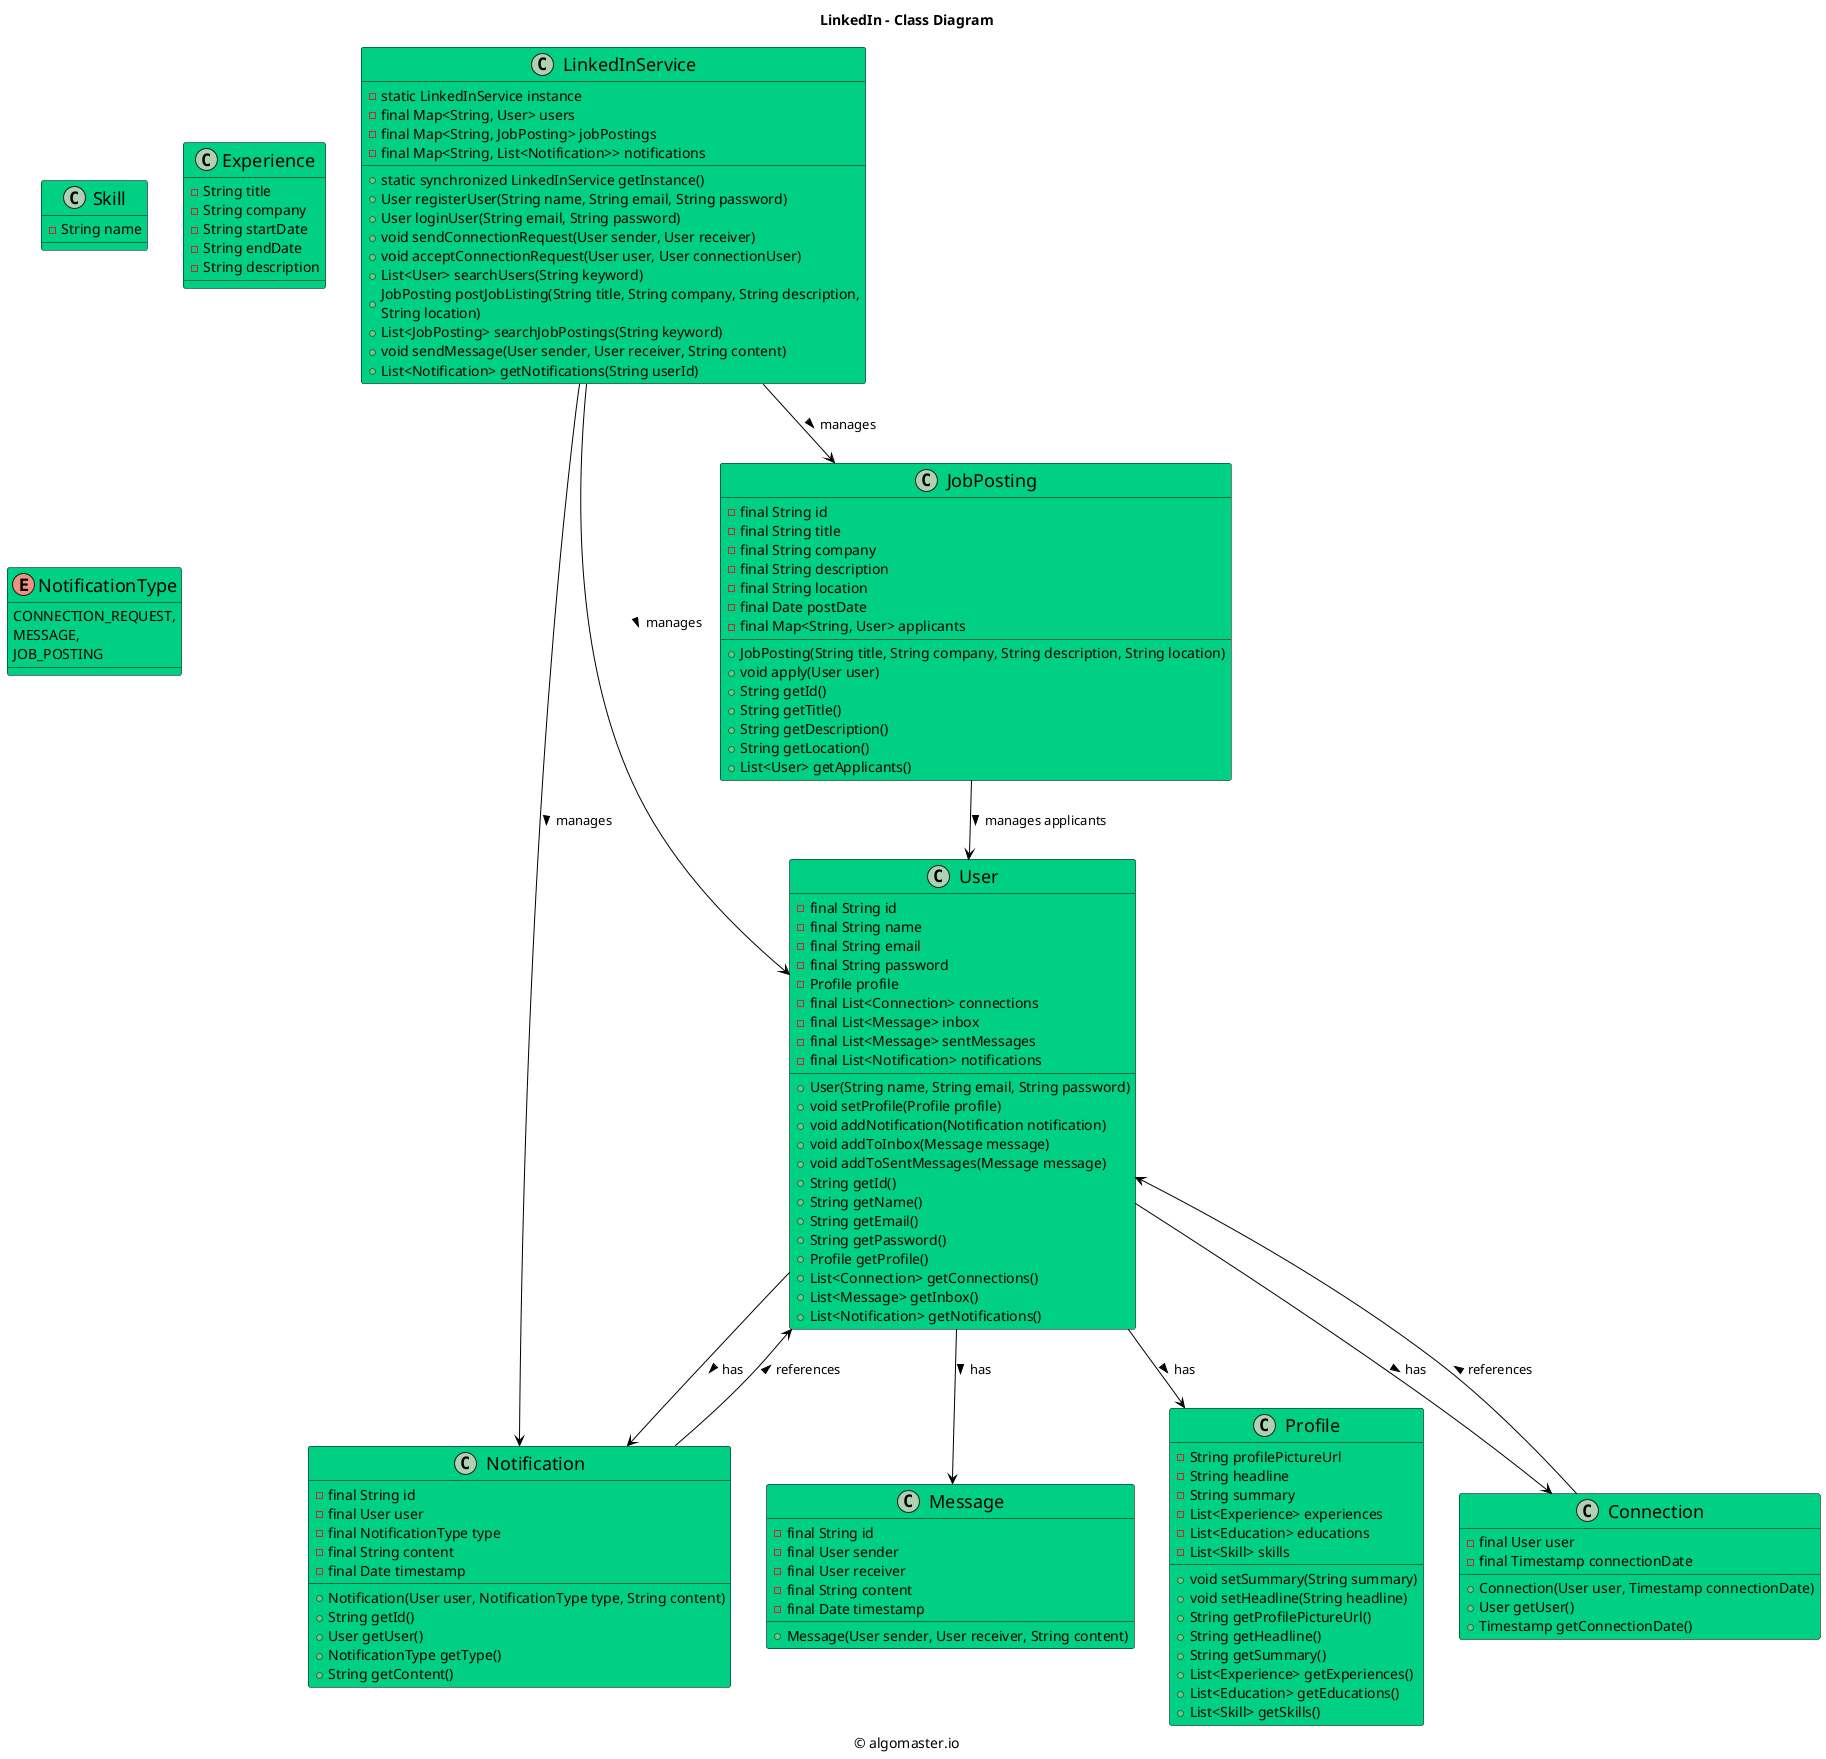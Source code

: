 \```plantuml
@startuml

title LinkedIn - Class Diagram

caption © algomaster.io

skinparam backgroundColor white
skinparam wrapWidth 500

skinparam class {
  BackgroundColor #00D084
  BorderColor black
  ArrowColor black
  FontSize 18
}

class Message {
    - final String id
    - final User sender
    - final User receiver
    - final String content
    - final Date timestamp
    + Message(User sender, User receiver, String content)
}

class Skill {
    - String name
}

class Profile {
    - String profilePictureUrl
    - String headline
    - String summary
    - List<Experience> experiences
    - List<Education> educations
    - List<Skill> skills
    + void setSummary(String summary)
    + void setHeadline(String headline)
    + String getProfilePictureUrl()
    + String getHeadline()
    + String getSummary()
    + List<Experience> getExperiences()
    + List<Education> getEducations()
    + List<Skill> getSkills()
}

class Notification {
    - final String id
    - final User user
    - final NotificationType type
    - final String content
    - final Date timestamp
    + Notification(User user, NotificationType type, String content)
    + String getId()
    + User getUser()
    + NotificationType getType()
    + String getContent()
}

class LinkedInService {
    - static LinkedInService instance
    - final Map<String, User> users
    - final Map<String, JobPosting> jobPostings
    - final Map<String, List<Notification>> notifications
    + static synchronized LinkedInService getInstance()
    + User registerUser(String name, String email, String password)
    + User loginUser(String email, String password)
    + void sendConnectionRequest(User sender, User receiver)
    + void acceptConnectionRequest(User user, User connectionUser)
    + List<User> searchUsers(String keyword)
    + JobPosting postJobListing(String title, String company, String description, String location)
    + List<JobPosting> searchJobPostings(String keyword)
    + void sendMessage(User sender, User receiver, String content)
    + List<Notification> getNotifications(String userId)
}

class User {
    - final String id
    - final String name
    - final String email
    - final String password
    - Profile profile
    - final List<Connection> connections
    - final List<Message> inbox
    - final List<Message> sentMessages
    - final List<Notification> notifications
    + User(String name, String email, String password)
    + void setProfile(Profile profile)
    + void addNotification(Notification notification)
    + void addToInbox(Message message)
    + void addToSentMessages(Message message)
    + String getId()
    + String getName()
    + String getEmail()
    + String getPassword()
    + Profile getProfile()
    + List<Connection> getConnections()
    + List<Message> getInbox()
    + List<Notification> getNotifications()
}

class Experience {
    - String title
    - String company
    - String startDate
    - String endDate
    - String description
}

class Connection {
    - final User user
    - final Timestamp connectionDate
    + Connection(User user, Timestamp connectionDate)
    + User getUser()
    + Timestamp getConnectionDate()
}

class JobPosting {
    - final String id
    - final String title
    - final String company
    - final String description
    - final String location
    - final Date postDate
    - final Map<String, User> applicants
    + JobPosting(String title, String company, String description, String location)
    + void apply(User user)
    + String getId()
    + String getTitle()
    + String getDescription()
    + String getLocation()
    + List<User> getApplicants()
}

enum NotificationType {
    CONNECTION_REQUEST,
    MESSAGE,
    JOB_POSTING
}

LinkedInService --> User: manages >
LinkedInService --> JobPosting: manages >
LinkedInService --> Notification: manages >
User --> Profile: has >
User --> Connection: has >
User --> Message: has >
User --> Notification: has >
Notification --> User: references >
Connection --> User: references >
JobPosting --> User: manages applicants >

@enduml
```